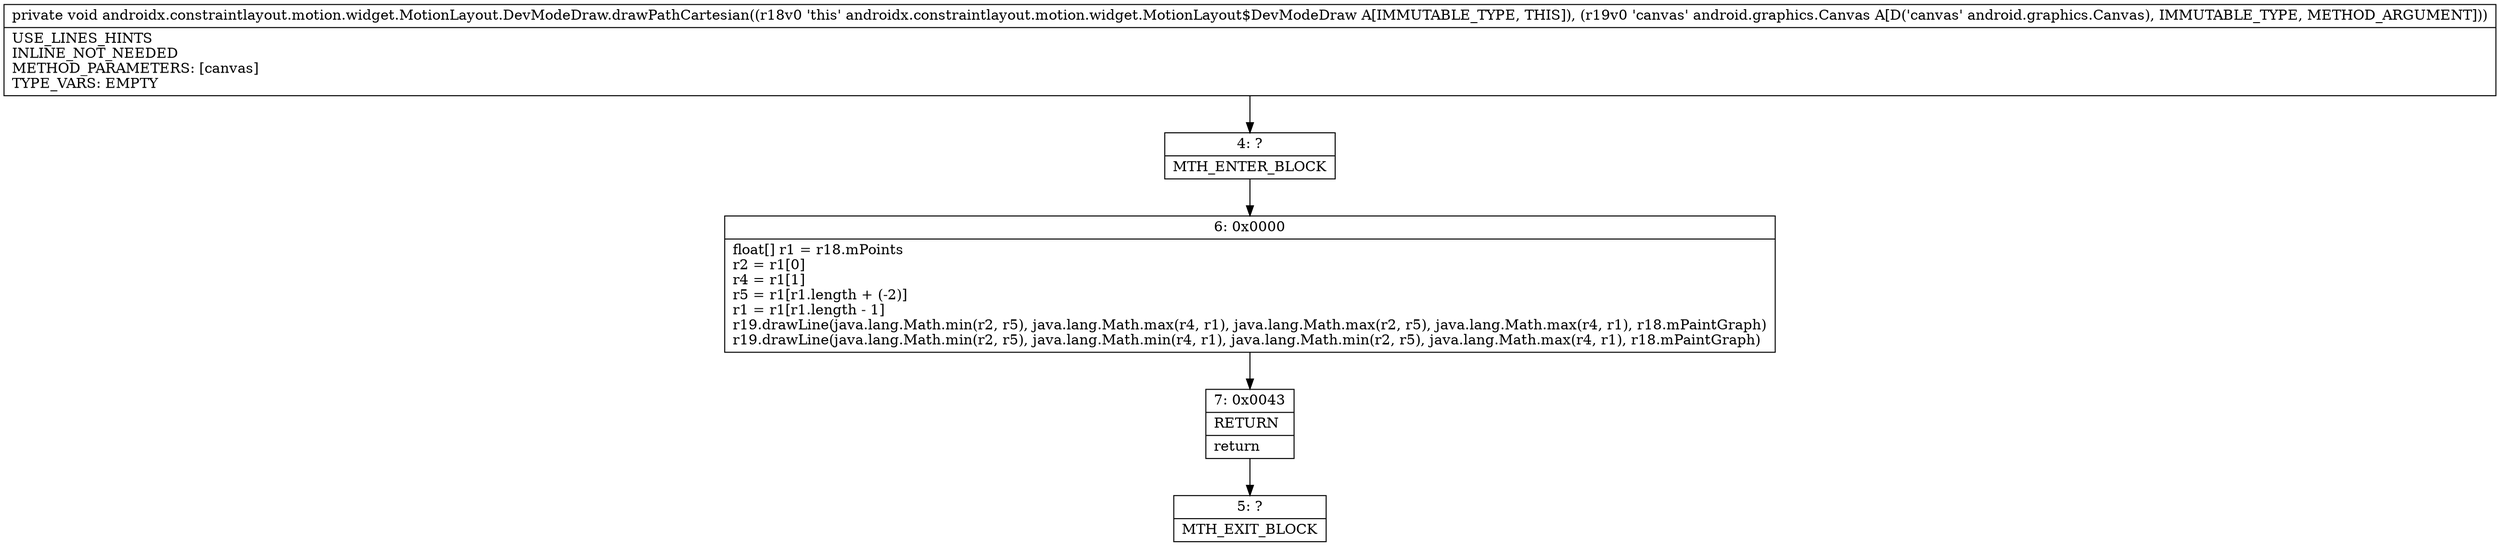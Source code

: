 digraph "CFG forandroidx.constraintlayout.motion.widget.MotionLayout.DevModeDraw.drawPathCartesian(Landroid\/graphics\/Canvas;)V" {
Node_4 [shape=record,label="{4\:\ ?|MTH_ENTER_BLOCK\l}"];
Node_6 [shape=record,label="{6\:\ 0x0000|float[] r1 = r18.mPoints\lr2 = r1[0]\lr4 = r1[1]\lr5 = r1[r1.length + (\-2)]\lr1 = r1[r1.length \- 1]\lr19.drawLine(java.lang.Math.min(r2, r5), java.lang.Math.max(r4, r1), java.lang.Math.max(r2, r5), java.lang.Math.max(r4, r1), r18.mPaintGraph)\lr19.drawLine(java.lang.Math.min(r2, r5), java.lang.Math.min(r4, r1), java.lang.Math.min(r2, r5), java.lang.Math.max(r4, r1), r18.mPaintGraph)\l}"];
Node_7 [shape=record,label="{7\:\ 0x0043|RETURN\l|return\l}"];
Node_5 [shape=record,label="{5\:\ ?|MTH_EXIT_BLOCK\l}"];
MethodNode[shape=record,label="{private void androidx.constraintlayout.motion.widget.MotionLayout.DevModeDraw.drawPathCartesian((r18v0 'this' androidx.constraintlayout.motion.widget.MotionLayout$DevModeDraw A[IMMUTABLE_TYPE, THIS]), (r19v0 'canvas' android.graphics.Canvas A[D('canvas' android.graphics.Canvas), IMMUTABLE_TYPE, METHOD_ARGUMENT]))  | USE_LINES_HINTS\lINLINE_NOT_NEEDED\lMETHOD_PARAMETERS: [canvas]\lTYPE_VARS: EMPTY\l}"];
MethodNode -> Node_4;Node_4 -> Node_6;
Node_6 -> Node_7;
Node_7 -> Node_5;
}


